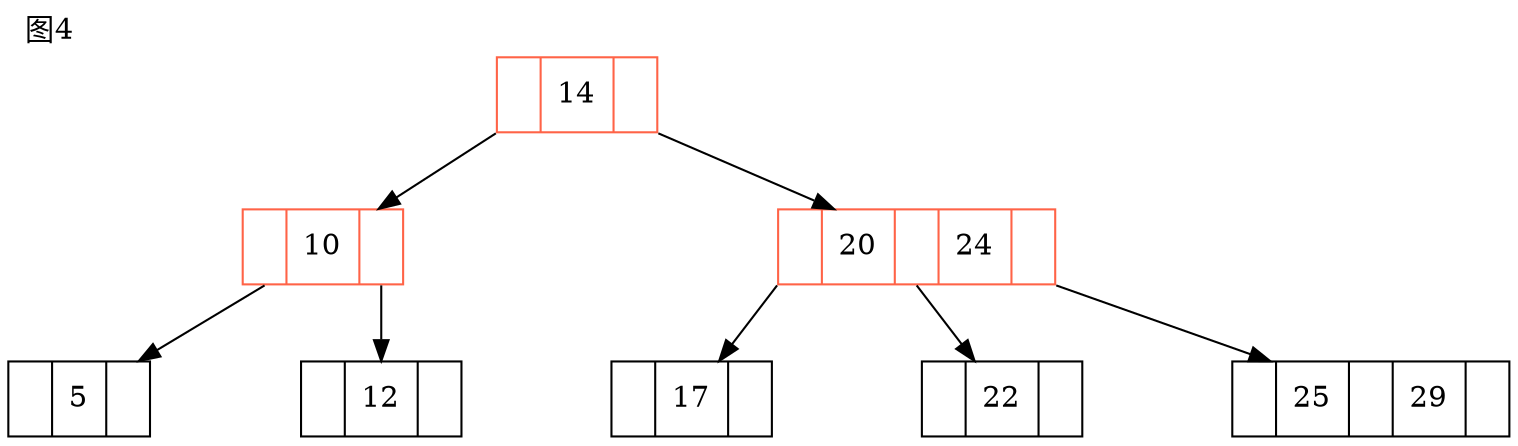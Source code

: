 digraph g{
node[shape=record];
//mindist=5.0;
nodesep=1;
edge[minlen=1.8];
splines="line";
label="图4";
labeljust=l;
labelloc=t;

n1[label="<f1> | 14 | <f2>", color="tomato"];
n2[label="<f1> | 10 | <f2>", color="tomato"];
n3[label="<f1> | 20 | <f2> | 24 | <f3>", color="tomato"];
n4[label="<f1> | 5 | <f2>"];
n5[label="<f1> | 12 | <f2>"];
n6[label="<f1> | 17 | <f2>"];
n7[label="<f1> | 22 | <f2>"];
n8[label="<f1> | 25 | <f2> | 29 | <f3>"];

n1:f1->n2[tailport=sw];
n1:f2->n3[tailport=se];
n2:f1->n4;
n2:f2->n5;
n3:f1->n6[tailport=sw];
n3:f2->n7;
n3:f3->n8[tailport=se];

}
